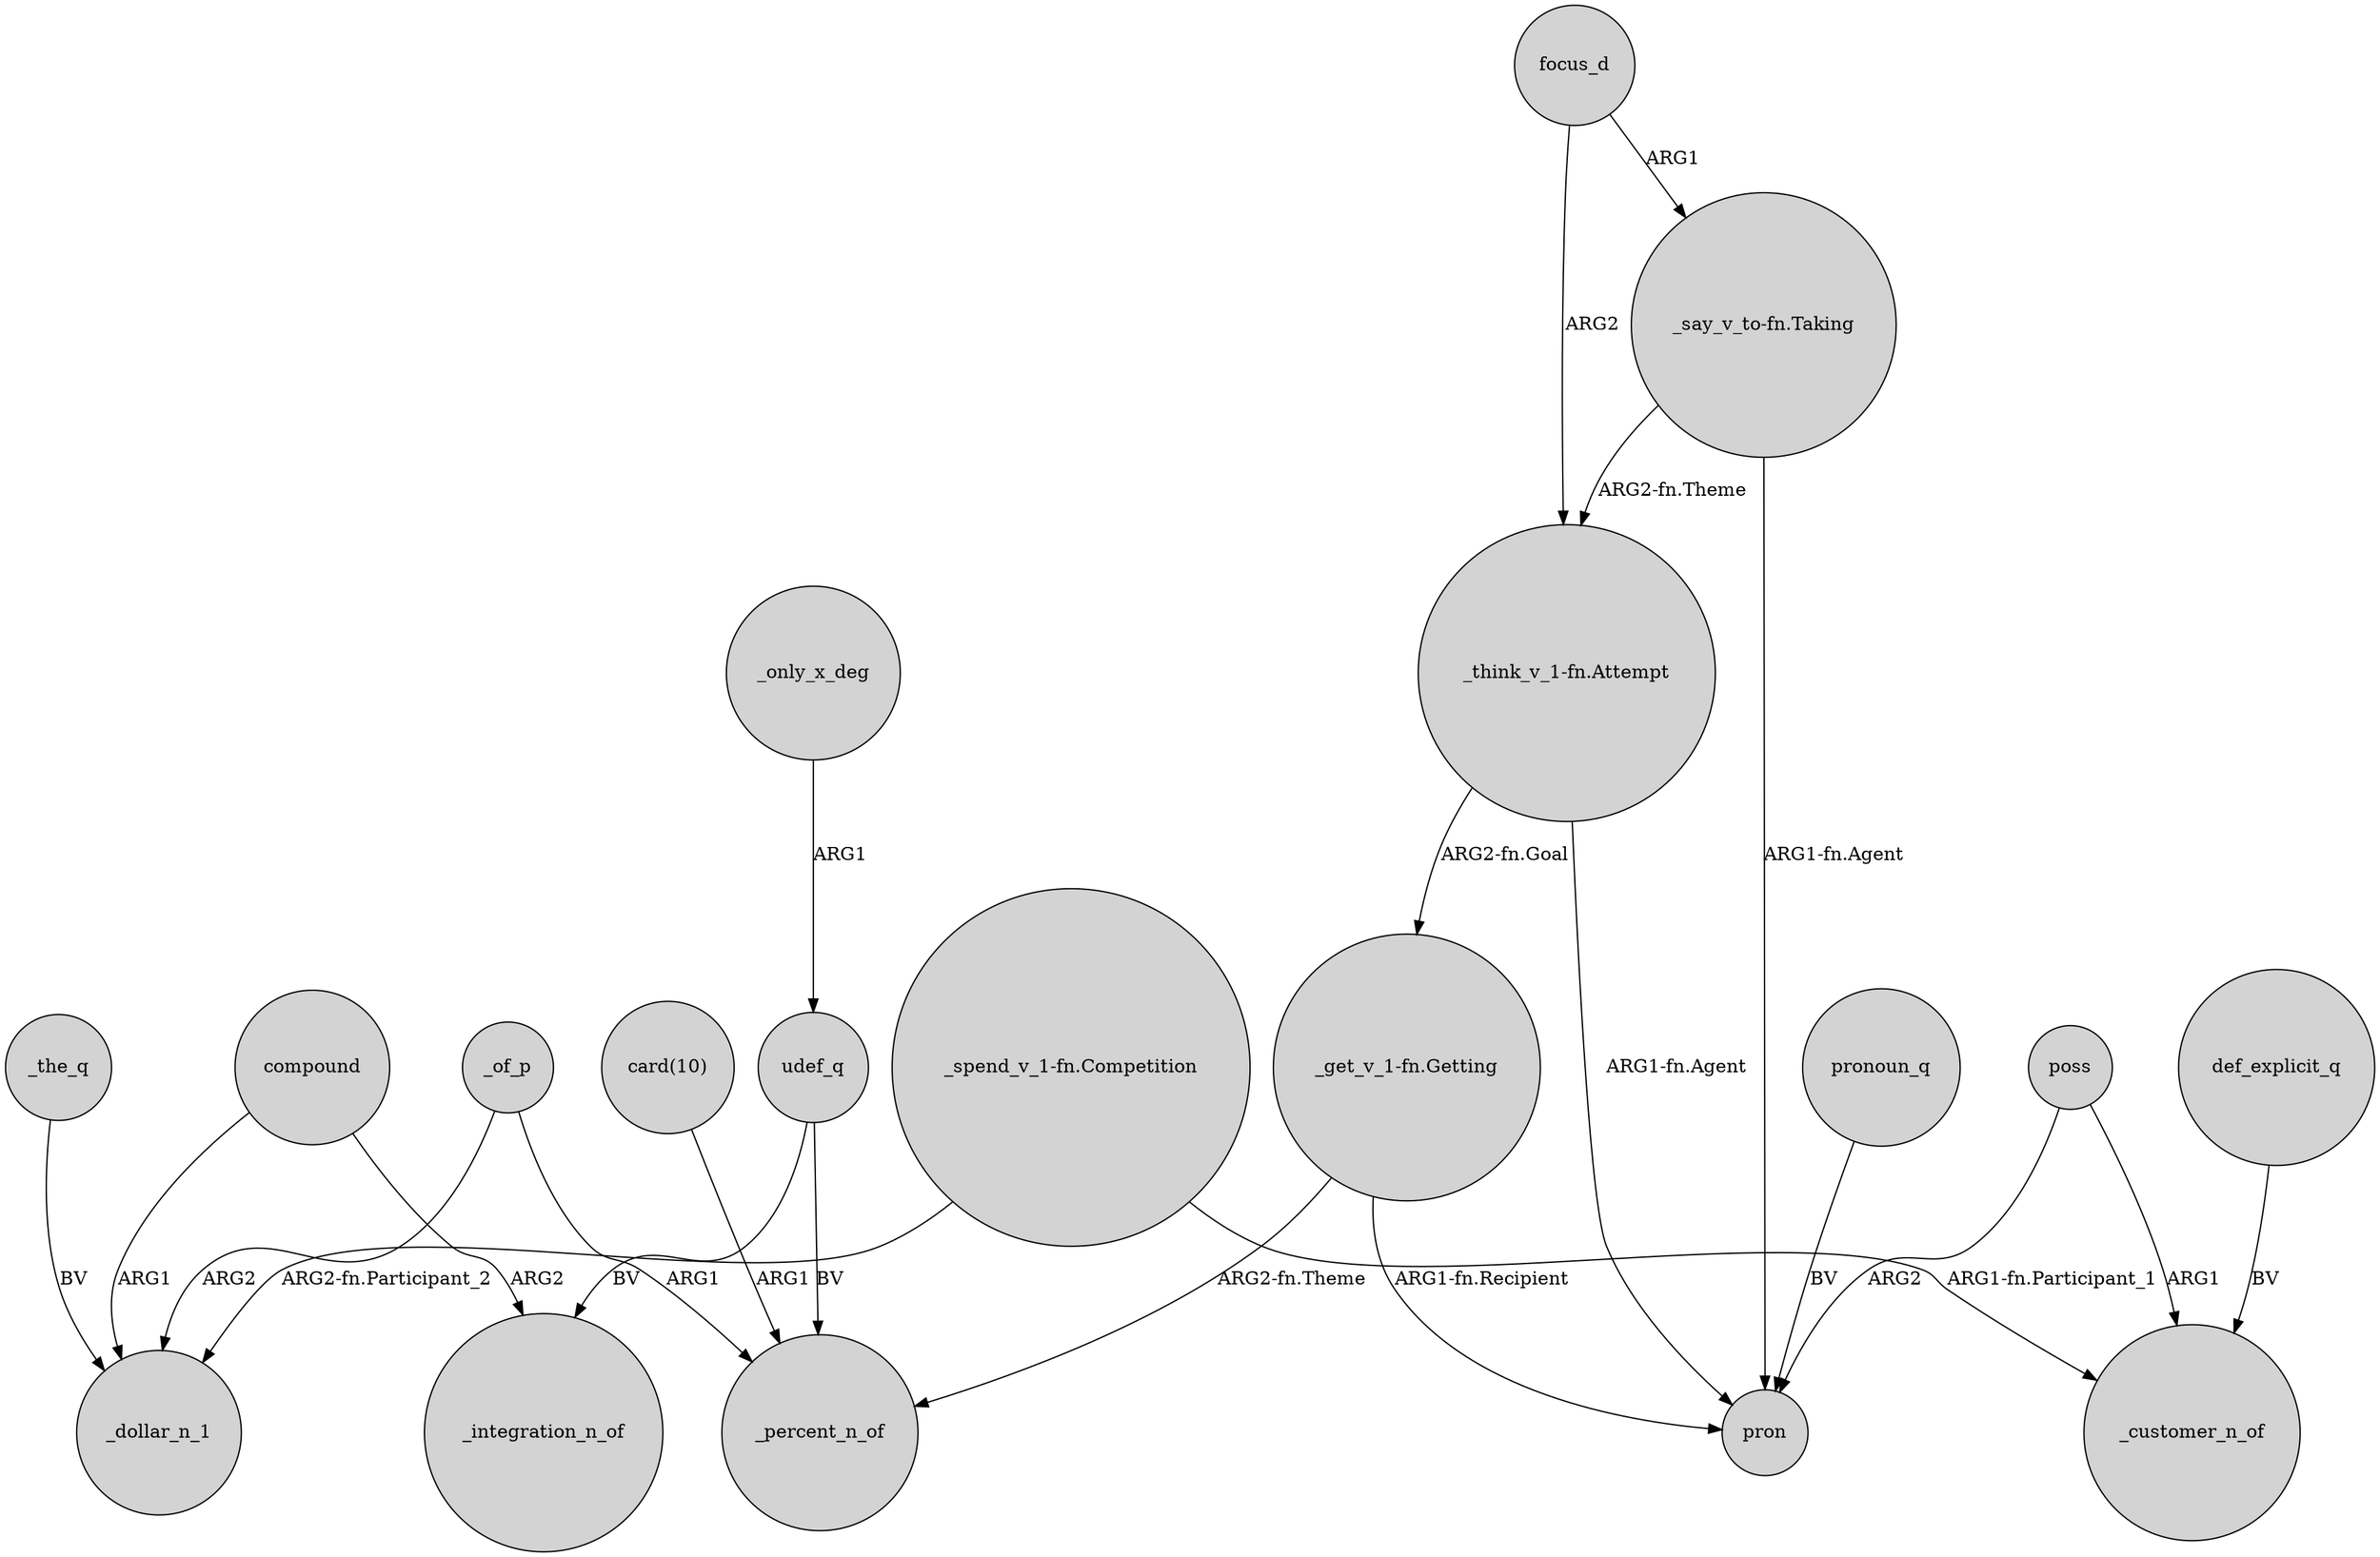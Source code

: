 digraph {
	node [shape=circle style=filled]
	"_spend_v_1-fn.Competition" -> _dollar_n_1 [label="ARG2-fn.Participant_2"]
	"_spend_v_1-fn.Competition" -> _customer_n_of [label="ARG1-fn.Participant_1"]
	focus_d -> "_say_v_to-fn.Taking" [label=ARG1]
	compound -> _integration_n_of [label=ARG2]
	compound -> _dollar_n_1 [label=ARG1]
	"_think_v_1-fn.Attempt" -> pron [label="ARG1-fn.Agent"]
	"_say_v_to-fn.Taking" -> "_think_v_1-fn.Attempt" [label="ARG2-fn.Theme"]
	_the_q -> _dollar_n_1 [label=BV]
	_of_p -> _percent_n_of [label=ARG1]
	focus_d -> "_think_v_1-fn.Attempt" [label=ARG2]
	"_say_v_to-fn.Taking" -> pron [label="ARG1-fn.Agent"]
	pronoun_q -> pron [label=BV]
	poss -> pron [label=ARG2]
	"_think_v_1-fn.Attempt" -> "_get_v_1-fn.Getting" [label="ARG2-fn.Goal"]
	udef_q -> _percent_n_of [label=BV]
	"card(10)" -> _percent_n_of [label=ARG1]
	"_get_v_1-fn.Getting" -> pron [label="ARG1-fn.Recipient"]
	poss -> _customer_n_of [label=ARG1]
	_only_x_deg -> udef_q [label=ARG1]
	_of_p -> _dollar_n_1 [label=ARG2]
	udef_q -> _integration_n_of [label=BV]
	"_get_v_1-fn.Getting" -> _percent_n_of [label="ARG2-fn.Theme"]
	def_explicit_q -> _customer_n_of [label=BV]
}
